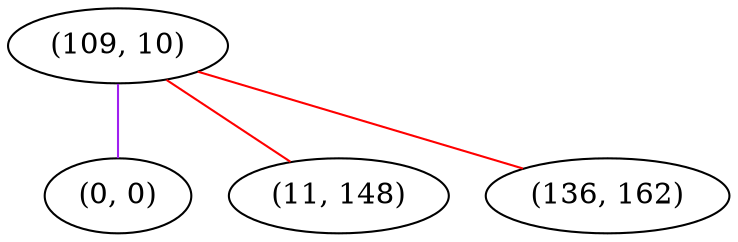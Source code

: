 graph "" {
"(109, 10)";
"(0, 0)";
"(11, 148)";
"(136, 162)";
"(109, 10)" -- "(0, 0)"  [color=purple, key=0, weight=4];
"(109, 10)" -- "(11, 148)"  [color=red, key=0, weight=1];
"(109, 10)" -- "(136, 162)"  [color=red, key=0, weight=1];
}

